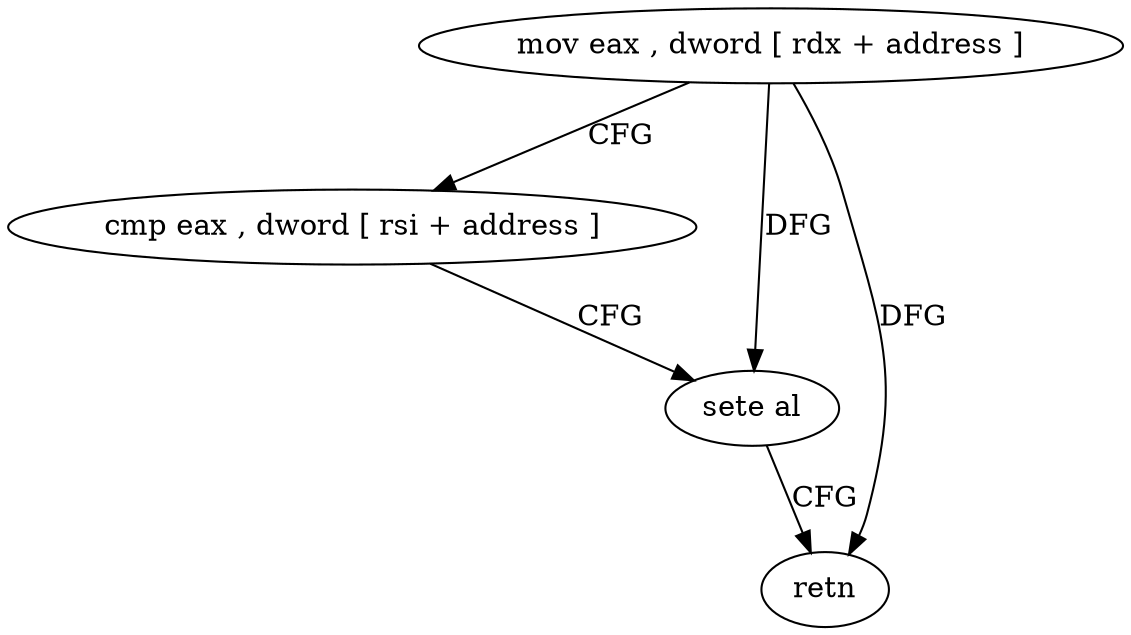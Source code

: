 digraph "func" {
"4212896" [label = "mov eax , dword [ rdx + address ]" ]
"4212899" [label = "cmp eax , dword [ rsi + address ]" ]
"4212902" [label = "sete al" ]
"4212905" [label = "retn" ]
"4212896" -> "4212899" [ label = "CFG" ]
"4212896" -> "4212902" [ label = "DFG" ]
"4212896" -> "4212905" [ label = "DFG" ]
"4212899" -> "4212902" [ label = "CFG" ]
"4212902" -> "4212905" [ label = "CFG" ]
}
